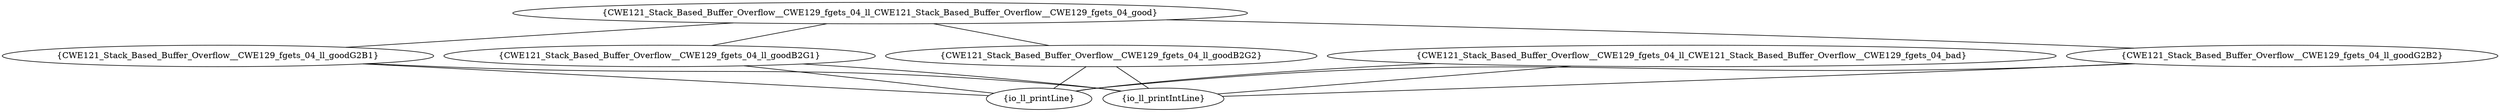 graph "cg graph" {
CWE121_Stack_Based_Buffer_Overflow__CWE129_fgets_04_ll_goodG2B1 [label="{CWE121_Stack_Based_Buffer_Overflow__CWE129_fgets_04_ll_goodG2B1}"];
io_ll_printLine [label="{io_ll_printLine}"];
io_ll_printIntLine [label="{io_ll_printIntLine}"];
CWE121_Stack_Based_Buffer_Overflow__CWE129_fgets_04_ll_CWE121_Stack_Based_Buffer_Overflow__CWE129_fgets_04_good [label="{CWE121_Stack_Based_Buffer_Overflow__CWE129_fgets_04_ll_CWE121_Stack_Based_Buffer_Overflow__CWE129_fgets_04_good}"];
CWE121_Stack_Based_Buffer_Overflow__CWE129_fgets_04_ll_goodB2G1 [label="{CWE121_Stack_Based_Buffer_Overflow__CWE129_fgets_04_ll_goodB2G1}"];
CWE121_Stack_Based_Buffer_Overflow__CWE129_fgets_04_ll_goodB2G2 [label="{CWE121_Stack_Based_Buffer_Overflow__CWE129_fgets_04_ll_goodB2G2}"];
CWE121_Stack_Based_Buffer_Overflow__CWE129_fgets_04_ll_goodG2B2 [label="{CWE121_Stack_Based_Buffer_Overflow__CWE129_fgets_04_ll_goodG2B2}"];
CWE121_Stack_Based_Buffer_Overflow__CWE129_fgets_04_ll_CWE121_Stack_Based_Buffer_Overflow__CWE129_fgets_04_bad [label="{CWE121_Stack_Based_Buffer_Overflow__CWE129_fgets_04_ll_CWE121_Stack_Based_Buffer_Overflow__CWE129_fgets_04_bad}"];
CWE121_Stack_Based_Buffer_Overflow__CWE129_fgets_04_ll_goodG2B1 -- io_ll_printLine;
CWE121_Stack_Based_Buffer_Overflow__CWE129_fgets_04_ll_goodG2B1 -- io_ll_printIntLine;
CWE121_Stack_Based_Buffer_Overflow__CWE129_fgets_04_ll_CWE121_Stack_Based_Buffer_Overflow__CWE129_fgets_04_good -- CWE121_Stack_Based_Buffer_Overflow__CWE129_fgets_04_ll_goodB2G1;
CWE121_Stack_Based_Buffer_Overflow__CWE129_fgets_04_ll_CWE121_Stack_Based_Buffer_Overflow__CWE129_fgets_04_good -- CWE121_Stack_Based_Buffer_Overflow__CWE129_fgets_04_ll_goodB2G2;
CWE121_Stack_Based_Buffer_Overflow__CWE129_fgets_04_ll_CWE121_Stack_Based_Buffer_Overflow__CWE129_fgets_04_good -- CWE121_Stack_Based_Buffer_Overflow__CWE129_fgets_04_ll_goodG2B1;
CWE121_Stack_Based_Buffer_Overflow__CWE129_fgets_04_ll_CWE121_Stack_Based_Buffer_Overflow__CWE129_fgets_04_good -- CWE121_Stack_Based_Buffer_Overflow__CWE129_fgets_04_ll_goodG2B2;
CWE121_Stack_Based_Buffer_Overflow__CWE129_fgets_04_ll_goodB2G1 -- io_ll_printLine;
CWE121_Stack_Based_Buffer_Overflow__CWE129_fgets_04_ll_goodB2G1 -- io_ll_printIntLine;
CWE121_Stack_Based_Buffer_Overflow__CWE129_fgets_04_ll_goodG2B2 -- io_ll_printIntLine;
CWE121_Stack_Based_Buffer_Overflow__CWE129_fgets_04_ll_goodG2B2 -- io_ll_printLine;
CWE121_Stack_Based_Buffer_Overflow__CWE129_fgets_04_ll_CWE121_Stack_Based_Buffer_Overflow__CWE129_fgets_04_bad -- io_ll_printLine;
CWE121_Stack_Based_Buffer_Overflow__CWE129_fgets_04_ll_CWE121_Stack_Based_Buffer_Overflow__CWE129_fgets_04_bad -- io_ll_printIntLine;
CWE121_Stack_Based_Buffer_Overflow__CWE129_fgets_04_ll_goodB2G2 -- io_ll_printLine;
CWE121_Stack_Based_Buffer_Overflow__CWE129_fgets_04_ll_goodB2G2 -- io_ll_printIntLine;
}
